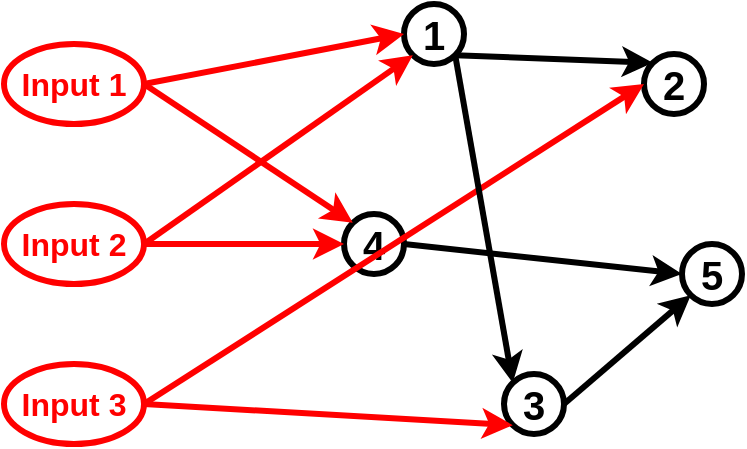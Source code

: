 <mxfile version="14.2.7" type="github">
  <diagram id="qgwK5_DqR2f5LnNpKZAi" name="Page-1">
    <mxGraphModel dx="782" dy="437" grid="1" gridSize="10" guides="1" tooltips="1" connect="1" arrows="1" fold="1" page="1" pageScale="1" pageWidth="827" pageHeight="1169" math="0" shadow="0">
      <root>
        <mxCell id="0" />
        <mxCell id="1" parent="0" />
        <mxCell id="asiVDEopr5_1Zku2pjCG-1" value="Input 1" style="ellipse;whiteSpace=wrap;html=1;fillColor=none;strokeColor=#FF0000;fontStyle=1;fontSize=16;fontColor=#FF0000;strokeWidth=3;" vertex="1" parent="1">
          <mxGeometry x="60" y="130" width="70" height="40" as="geometry" />
        </mxCell>
        <mxCell id="asiVDEopr5_1Zku2pjCG-2" value="Input 2" style="ellipse;whiteSpace=wrap;html=1;strokeColor=#FF0000;strokeWidth=3;fillColor=none;fontSize=16;fontColor=#FF0000;fontStyle=1" vertex="1" parent="1">
          <mxGeometry x="60" y="210" width="70" height="40" as="geometry" />
        </mxCell>
        <mxCell id="asiVDEopr5_1Zku2pjCG-3" value="Input 3" style="ellipse;whiteSpace=wrap;html=1;strokeColor=#FF0000;strokeWidth=3;fillColor=none;fontSize=16;fontColor=#FF0000;fontStyle=1" vertex="1" parent="1">
          <mxGeometry x="60" y="290" width="70" height="40" as="geometry" />
        </mxCell>
        <mxCell id="asiVDEopr5_1Zku2pjCG-4" value="1" style="ellipse;whiteSpace=wrap;html=1;aspect=fixed;strokeWidth=3;fillColor=none;fontSize=20;fontStyle=1" vertex="1" parent="1">
          <mxGeometry x="260" y="110" width="30" height="30" as="geometry" />
        </mxCell>
        <mxCell id="asiVDEopr5_1Zku2pjCG-5" value="" style="endArrow=classic;html=1;fontSize=20;fontColor=#FF0000;strokeColor=#FF0000;exitX=1;exitY=0.5;exitDx=0;exitDy=0;entryX=0;entryY=0.5;entryDx=0;entryDy=0;strokeWidth=3;" edge="1" parent="1" source="asiVDEopr5_1Zku2pjCG-1" target="asiVDEopr5_1Zku2pjCG-4">
          <mxGeometry width="50" height="50" relative="1" as="geometry">
            <mxPoint x="380" y="250" as="sourcePoint" />
            <mxPoint x="430" y="200" as="targetPoint" />
          </mxGeometry>
        </mxCell>
        <mxCell id="asiVDEopr5_1Zku2pjCG-6" value="" style="endArrow=classic;html=1;strokeColor=#FF0000;strokeWidth=3;fontSize=20;fontColor=#FF0000;exitX=1;exitY=0.5;exitDx=0;exitDy=0;entryX=0;entryY=1;entryDx=0;entryDy=0;" edge="1" parent="1" source="asiVDEopr5_1Zku2pjCG-2" target="asiVDEopr5_1Zku2pjCG-4">
          <mxGeometry width="50" height="50" relative="1" as="geometry">
            <mxPoint x="380" y="250" as="sourcePoint" />
            <mxPoint x="430" y="200" as="targetPoint" />
          </mxGeometry>
        </mxCell>
        <mxCell id="asiVDEopr5_1Zku2pjCG-7" value="4" style="ellipse;whiteSpace=wrap;html=1;aspect=fixed;strokeColor=#000000;strokeWidth=3;fillColor=none;fontSize=20;fontStyle=1" vertex="1" parent="1">
          <mxGeometry x="230" y="215" width="30" height="30" as="geometry" />
        </mxCell>
        <mxCell id="asiVDEopr5_1Zku2pjCG-8" value="" style="endArrow=classic;html=1;strokeColor=#FF0000;strokeWidth=3;fontSize=20;fontColor=#000000;exitX=1;exitY=0.5;exitDx=0;exitDy=0;entryX=0;entryY=0;entryDx=0;entryDy=0;" edge="1" parent="1" source="asiVDEopr5_1Zku2pjCG-1" target="asiVDEopr5_1Zku2pjCG-7">
          <mxGeometry width="50" height="50" relative="1" as="geometry">
            <mxPoint x="380" y="250" as="sourcePoint" />
            <mxPoint x="430" y="200" as="targetPoint" />
          </mxGeometry>
        </mxCell>
        <mxCell id="asiVDEopr5_1Zku2pjCG-9" value="" style="endArrow=classic;html=1;strokeColor=#FF0000;strokeWidth=3;fontSize=20;fontColor=#000000;exitX=1;exitY=0.5;exitDx=0;exitDy=0;entryX=0;entryY=0.5;entryDx=0;entryDy=0;" edge="1" parent="1" source="asiVDEopr5_1Zku2pjCG-2" target="asiVDEopr5_1Zku2pjCG-7">
          <mxGeometry width="50" height="50" relative="1" as="geometry">
            <mxPoint x="380" y="250" as="sourcePoint" />
            <mxPoint x="430" y="200" as="targetPoint" />
          </mxGeometry>
        </mxCell>
        <mxCell id="asiVDEopr5_1Zku2pjCG-10" value="3" style="ellipse;whiteSpace=wrap;html=1;aspect=fixed;strokeColor=#000000;strokeWidth=3;fillColor=none;fontSize=20;fontColor=#000000;fontStyle=1" vertex="1" parent="1">
          <mxGeometry x="310" y="295" width="30" height="30" as="geometry" />
        </mxCell>
        <mxCell id="asiVDEopr5_1Zku2pjCG-11" value="" style="endArrow=classic;html=1;strokeColor=#FF0000;strokeWidth=3;fontSize=20;fontColor=#000000;exitX=1;exitY=0.5;exitDx=0;exitDy=0;entryX=0;entryY=1;entryDx=0;entryDy=0;" edge="1" parent="1" source="asiVDEopr5_1Zku2pjCG-3" target="asiVDEopr5_1Zku2pjCG-10">
          <mxGeometry width="50" height="50" relative="1" as="geometry">
            <mxPoint x="380" y="250" as="sourcePoint" />
            <mxPoint x="430" y="200" as="targetPoint" />
          </mxGeometry>
        </mxCell>
        <mxCell id="asiVDEopr5_1Zku2pjCG-12" value="2" style="ellipse;whiteSpace=wrap;html=1;aspect=fixed;strokeColor=#000000;strokeWidth=3;fillColor=none;fontSize=20;fontColor=#000000;fontStyle=1" vertex="1" parent="1">
          <mxGeometry x="380" y="135" width="30" height="30" as="geometry" />
        </mxCell>
        <mxCell id="asiVDEopr5_1Zku2pjCG-13" value="" style="endArrow=classic;html=1;strokeColor=#FF0000;strokeWidth=3;fontSize=20;fontColor=#000000;entryX=0;entryY=0.5;entryDx=0;entryDy=0;exitX=1;exitY=0.5;exitDx=0;exitDy=0;" edge="1" parent="1" source="asiVDEopr5_1Zku2pjCG-3" target="asiVDEopr5_1Zku2pjCG-12">
          <mxGeometry width="50" height="50" relative="1" as="geometry">
            <mxPoint x="130" y="350" as="sourcePoint" />
            <mxPoint x="430" y="200" as="targetPoint" />
          </mxGeometry>
        </mxCell>
        <mxCell id="asiVDEopr5_1Zku2pjCG-14" value="" style="endArrow=classic;html=1;strokeWidth=3;fontSize=20;fontColor=#000000;exitX=1;exitY=1;exitDx=0;exitDy=0;entryX=0;entryY=0;entryDx=0;entryDy=0;" edge="1" parent="1" source="asiVDEopr5_1Zku2pjCG-4" target="asiVDEopr5_1Zku2pjCG-12">
          <mxGeometry width="50" height="50" relative="1" as="geometry">
            <mxPoint x="380" y="250" as="sourcePoint" />
            <mxPoint x="430" y="200" as="targetPoint" />
          </mxGeometry>
        </mxCell>
        <mxCell id="asiVDEopr5_1Zku2pjCG-15" value="" style="endArrow=classic;html=1;strokeColor=#000000;strokeWidth=3;fontSize=20;fontColor=#000000;exitX=1;exitY=1;exitDx=0;exitDy=0;entryX=0;entryY=0;entryDx=0;entryDy=0;" edge="1" parent="1" source="asiVDEopr5_1Zku2pjCG-4" target="asiVDEopr5_1Zku2pjCG-10">
          <mxGeometry width="50" height="50" relative="1" as="geometry">
            <mxPoint x="380" y="250" as="sourcePoint" />
            <mxPoint x="430" y="200" as="targetPoint" />
          </mxGeometry>
        </mxCell>
        <mxCell id="asiVDEopr5_1Zku2pjCG-16" value="5" style="ellipse;whiteSpace=wrap;html=1;aspect=fixed;strokeColor=#000000;strokeWidth=3;fillColor=none;fontSize=20;fontColor=#000000;fontStyle=1" vertex="1" parent="1">
          <mxGeometry x="399" y="230" width="30" height="30" as="geometry" />
        </mxCell>
        <mxCell id="asiVDEopr5_1Zku2pjCG-17" value="" style="endArrow=classic;html=1;strokeColor=#000000;strokeWidth=3;fontSize=20;fontColor=#000000;exitX=1;exitY=0.5;exitDx=0;exitDy=0;entryX=0;entryY=1;entryDx=0;entryDy=0;" edge="1" parent="1" source="asiVDEopr5_1Zku2pjCG-10" target="asiVDEopr5_1Zku2pjCG-16">
          <mxGeometry width="50" height="50" relative="1" as="geometry">
            <mxPoint x="380" y="250" as="sourcePoint" />
            <mxPoint x="430" y="200" as="targetPoint" />
          </mxGeometry>
        </mxCell>
        <mxCell id="asiVDEopr5_1Zku2pjCG-18" value="" style="endArrow=classic;html=1;strokeColor=#000000;strokeWidth=3;fontSize=20;fontColor=#000000;exitX=1;exitY=0.5;exitDx=0;exitDy=0;entryX=0;entryY=0.5;entryDx=0;entryDy=0;" edge="1" parent="1" source="asiVDEopr5_1Zku2pjCG-7" target="asiVDEopr5_1Zku2pjCG-16">
          <mxGeometry width="50" height="50" relative="1" as="geometry">
            <mxPoint x="380" y="250" as="sourcePoint" />
            <mxPoint x="430" y="200" as="targetPoint" />
          </mxGeometry>
        </mxCell>
      </root>
    </mxGraphModel>
  </diagram>
</mxfile>
